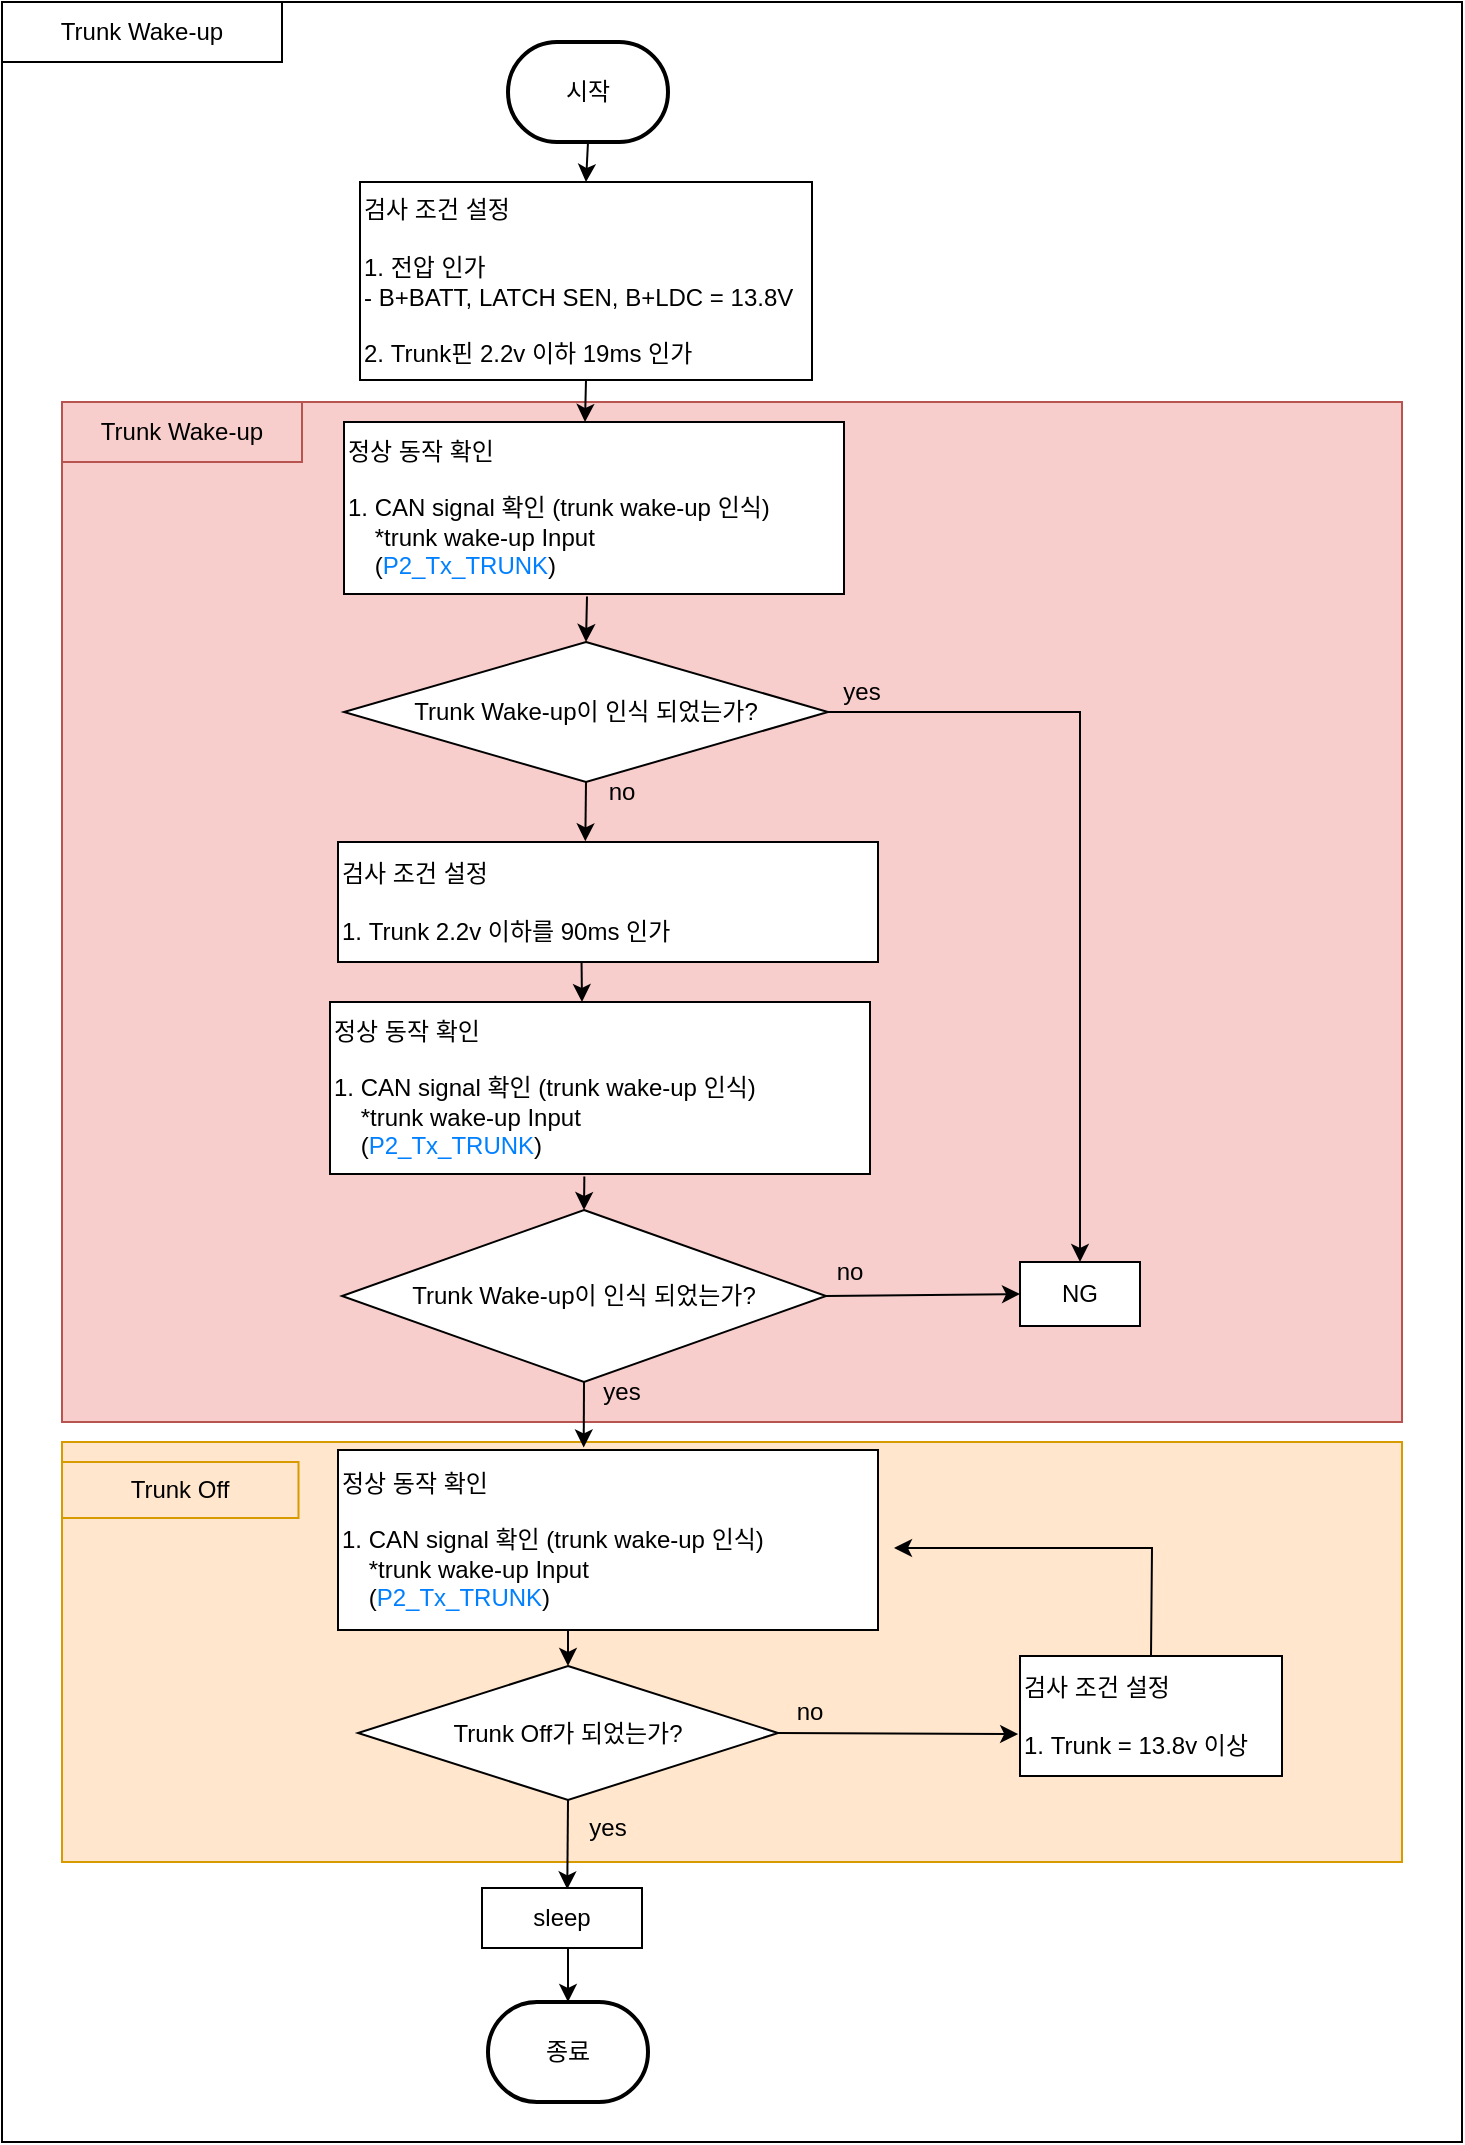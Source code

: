 <mxfile version="22.1.21" type="github">
  <diagram name="페이지-1" id="obiBgoJhXo5aXb0GnERu">
    <mxGraphModel dx="1569" dy="970" grid="1" gridSize="10" guides="1" tooltips="1" connect="1" arrows="1" fold="1" page="1" pageScale="1" pageWidth="827" pageHeight="1169" math="0" shadow="0">
      <root>
        <mxCell id="0" />
        <mxCell id="1" parent="0" />
        <mxCell id="ZBejDf4waIo4YSwSh6Ry-65" value="" style="rounded=0;whiteSpace=wrap;html=1;" parent="1" vertex="1">
          <mxGeometry x="40" y="60" width="730" height="1070" as="geometry" />
        </mxCell>
        <mxCell id="ZBejDf4waIo4YSwSh6Ry-73" value="Trunk Wake-up" style="rounded=0;whiteSpace=wrap;html=1;" parent="1" vertex="1">
          <mxGeometry x="40" y="60" width="140" height="30" as="geometry" />
        </mxCell>
        <mxCell id="ZBejDf4waIo4YSwSh6Ry-118" value="" style="rounded=0;whiteSpace=wrap;html=1;fillColor=#f8cecc;strokeColor=#b85450;" parent="1" vertex="1">
          <mxGeometry x="70" y="260" width="670" height="510" as="geometry" />
        </mxCell>
        <mxCell id="ZBejDf4waIo4YSwSh6Ry-119" value="&lt;span style=&quot;color: rgb(0, 0, 0); font-family: Helvetica; font-size: 12px; font-style: normal; font-variant-ligatures: normal; font-variant-caps: normal; font-weight: 400; letter-spacing: normal; orphans: 2; text-align: center; text-indent: 0px; text-transform: none; widows: 2; word-spacing: 0px; -webkit-text-stroke-width: 0px; text-decoration-thickness: initial; text-decoration-style: initial; text-decoration-color: initial; float: none; display: inline !important;&quot;&gt;Trunk Wake-up&lt;br&gt;&lt;/span&gt;" style="rounded=0;whiteSpace=wrap;html=1;fillColor=#f8cecc;strokeColor=#b85450;fillStyle=solid;labelBackgroundColor=none;" parent="1" vertex="1">
          <mxGeometry x="70" y="260" width="120" height="30" as="geometry" />
        </mxCell>
        <mxCell id="ZBejDf4waIo4YSwSh6Ry-66" value="시작" style="strokeWidth=2;html=1;shape=mxgraph.flowchart.terminator;whiteSpace=wrap;" parent="1" vertex="1">
          <mxGeometry x="293" y="80" width="80" height="50" as="geometry" />
        </mxCell>
        <mxCell id="ZBejDf4waIo4YSwSh6Ry-68" value="검사 조건 설정&lt;br&gt;&lt;br&gt;1. 전압 인가&lt;br&gt;- B+BATT, LATCH SEN, B+LDC = 13.8V&lt;br&gt;&lt;br&gt;2.&amp;nbsp;Trunk핀 2.2v 이하&amp;nbsp;19ms 인가" style="rounded=0;whiteSpace=wrap;html=1;align=left;" parent="1" vertex="1">
          <mxGeometry x="219" y="150" width="226" height="99" as="geometry" />
        </mxCell>
        <mxCell id="ZBejDf4waIo4YSwSh6Ry-69" value="Trunk Wake-up이 인식 되었는가?" style="rhombus;whiteSpace=wrap;html=1;" parent="1" vertex="1">
          <mxGeometry x="211" y="380" width="242" height="70" as="geometry" />
        </mxCell>
        <mxCell id="ZBejDf4waIo4YSwSh6Ry-70" value="" style="endArrow=classic;html=1;rounded=0;entryX=0.5;entryY=0;entryDx=0;entryDy=0;exitX=0.486;exitY=1.015;exitDx=0;exitDy=0;exitPerimeter=0;" parent="1" source="ZBejDf4waIo4YSwSh6Ry-100" target="ZBejDf4waIo4YSwSh6Ry-69" edge="1">
          <mxGeometry width="50" height="50" relative="1" as="geometry">
            <mxPoint x="330" y="330" as="sourcePoint" />
            <mxPoint x="539" y="200" as="targetPoint" />
          </mxGeometry>
        </mxCell>
        <mxCell id="ZBejDf4waIo4YSwSh6Ry-71" value="" style="endArrow=classic;html=1;rounded=0;exitX=0.5;exitY=1;exitDx=0;exitDy=0;exitPerimeter=0;entryX=0.5;entryY=0;entryDx=0;entryDy=0;" parent="1" source="ZBejDf4waIo4YSwSh6Ry-66" target="ZBejDf4waIo4YSwSh6Ry-68" edge="1">
          <mxGeometry width="50" height="50" relative="1" as="geometry">
            <mxPoint x="59" y="180" as="sourcePoint" />
            <mxPoint x="109" y="130" as="targetPoint" />
          </mxGeometry>
        </mxCell>
        <mxCell id="ZBejDf4waIo4YSwSh6Ry-89" value="no" style="text;html=1;strokeColor=none;fillColor=none;align=center;verticalAlign=middle;whiteSpace=wrap;rounded=0;" parent="1" vertex="1">
          <mxGeometry x="320" y="440" width="60" height="30" as="geometry" />
        </mxCell>
        <mxCell id="ZBejDf4waIo4YSwSh6Ry-95" value="yes" style="text;html=1;strokeColor=none;fillColor=none;align=center;verticalAlign=middle;whiteSpace=wrap;rounded=0;" parent="1" vertex="1">
          <mxGeometry x="440" y="390" width="60" height="30" as="geometry" />
        </mxCell>
        <mxCell id="ZBejDf4waIo4YSwSh6Ry-96" value="" style="endArrow=classic;html=1;rounded=0;exitX=1;exitY=0.5;exitDx=0;exitDy=0;entryX=0.5;entryY=0;entryDx=0;entryDy=0;" parent="1" source="ZBejDf4waIo4YSwSh6Ry-69" target="ZBejDf4waIo4YSwSh6Ry-94" edge="1">
          <mxGeometry width="50" height="50" relative="1" as="geometry">
            <mxPoint x="568" y="414" as="sourcePoint" />
            <mxPoint x="618" y="364" as="targetPoint" />
            <Array as="points">
              <mxPoint x="579" y="415" />
            </Array>
          </mxGeometry>
        </mxCell>
        <mxCell id="ZBejDf4waIo4YSwSh6Ry-100" value="정상 동작 확인&lt;br&gt;&lt;br&gt;1. CAN signal 확인 (trunk wake-up 인식)&lt;br style=&quot;border-color: var(--border-color);&quot;&gt;&amp;nbsp; &amp;nbsp; *trunk wake-up&amp;nbsp;Input&amp;nbsp;&lt;br style=&quot;border-color: var(--border-color);&quot;&gt;&amp;nbsp; &amp;nbsp; (&lt;font style=&quot;border-color: var(--border-color);&quot; color=&quot;#007fff&quot;&gt;P2_Tx_TRUNK&lt;/font&gt;)" style="rounded=0;whiteSpace=wrap;html=1;align=left;" parent="1" vertex="1">
          <mxGeometry x="211" y="270" width="250" height="86" as="geometry" />
        </mxCell>
        <mxCell id="ZBejDf4waIo4YSwSh6Ry-101" value="" style="endArrow=classic;html=1;rounded=0;exitX=0.5;exitY=1;exitDx=0;exitDy=0;entryX=0.482;entryY=0;entryDx=0;entryDy=0;entryPerimeter=0;" parent="1" source="ZBejDf4waIo4YSwSh6Ry-68" target="ZBejDf4waIo4YSwSh6Ry-100" edge="1">
          <mxGeometry width="50" height="50" relative="1" as="geometry">
            <mxPoint x="520" y="230" as="sourcePoint" />
            <mxPoint x="570" y="180" as="targetPoint" />
          </mxGeometry>
        </mxCell>
        <mxCell id="ZBejDf4waIo4YSwSh6Ry-102" value="" style="endArrow=classic;html=1;rounded=0;exitX=0.5;exitY=1;exitDx=0;exitDy=0;entryX=0.458;entryY=-0.006;entryDx=0;entryDy=0;entryPerimeter=0;" parent="1" source="ZBejDf4waIo4YSwSh6Ry-69" target="ZBejDf4waIo4YSwSh6Ry-103" edge="1">
          <mxGeometry width="50" height="50" relative="1" as="geometry">
            <mxPoint x="490" y="490" as="sourcePoint" />
            <mxPoint x="329.23" y="468.376" as="targetPoint" />
          </mxGeometry>
        </mxCell>
        <mxCell id="ZBejDf4waIo4YSwSh6Ry-103" value="검사 조건 설정&lt;br&gt;&lt;br&gt;1. Trunk 2.2v 이하를&amp;nbsp;&lt;span style=&quot;text-align: center;&quot;&gt;90ms 인가&lt;/span&gt;" style="rounded=0;whiteSpace=wrap;html=1;align=left;" parent="1" vertex="1">
          <mxGeometry x="208" y="480" width="270" height="60" as="geometry" />
        </mxCell>
        <mxCell id="ZBejDf4waIo4YSwSh6Ry-120" value="" style="rounded=0;whiteSpace=wrap;html=1;fillColor=#ffe6cc;strokeColor=#d79b00;" parent="1" vertex="1">
          <mxGeometry x="70" y="780" width="670" height="210" as="geometry" />
        </mxCell>
        <mxCell id="ZBejDf4waIo4YSwSh6Ry-121" value="&lt;span style=&quot;color: rgb(0, 0, 0); font-family: Helvetica; font-size: 12px; font-style: normal; font-variant-ligatures: normal; font-variant-caps: normal; font-weight: 400; letter-spacing: normal; orphans: 2; text-align: center; text-indent: 0px; text-transform: none; widows: 2; word-spacing: 0px; -webkit-text-stroke-width: 0px; text-decoration-thickness: initial; text-decoration-style: initial; text-decoration-color: initial; float: none; display: inline !important;&quot;&gt;Trunk Off&lt;br&gt;&lt;/span&gt;" style="rounded=0;whiteSpace=wrap;html=1;fillColor=#ffe6cc;strokeColor=#d79b00;labelBackgroundColor=none;" parent="1" vertex="1">
          <mxGeometry x="70" y="790" width="118.25" height="28" as="geometry" />
        </mxCell>
        <mxCell id="ZBejDf4waIo4YSwSh6Ry-91" value="Trunk Wake-up이 인식 되었는가?" style="rhombus;whiteSpace=wrap;html=1;" parent="1" vertex="1">
          <mxGeometry x="210" y="664" width="242" height="86" as="geometry" />
        </mxCell>
        <mxCell id="ZBejDf4waIo4YSwSh6Ry-92" value="no" style="text;html=1;strokeColor=none;fillColor=none;align=center;verticalAlign=middle;whiteSpace=wrap;rounded=0;" parent="1" vertex="1">
          <mxGeometry x="434" y="680" width="60" height="30" as="geometry" />
        </mxCell>
        <mxCell id="ZBejDf4waIo4YSwSh6Ry-93" value="" style="endArrow=classic;html=1;rounded=0;exitX=0.451;exitY=0.995;exitDx=0;exitDy=0;exitPerimeter=0;" parent="1" source="ZBejDf4waIo4YSwSh6Ry-103" edge="1">
          <mxGeometry width="50" height="50" relative="1" as="geometry">
            <mxPoint x="330.3" y="622.62" as="sourcePoint" />
            <mxPoint x="330" y="560" as="targetPoint" />
          </mxGeometry>
        </mxCell>
        <mxCell id="ZBejDf4waIo4YSwSh6Ry-94" value="NG" style="rounded=0;whiteSpace=wrap;html=1;align=center;" parent="1" vertex="1">
          <mxGeometry x="549" y="690" width="60" height="32" as="geometry" />
        </mxCell>
        <mxCell id="ZBejDf4waIo4YSwSh6Ry-97" value="" style="endArrow=classic;html=1;rounded=0;exitX=1;exitY=0.5;exitDx=0;exitDy=0;entryX=0;entryY=0.5;entryDx=0;entryDy=0;" parent="1" source="ZBejDf4waIo4YSwSh6Ry-91" target="ZBejDf4waIo4YSwSh6Ry-94" edge="1">
          <mxGeometry width="50" height="50" relative="1" as="geometry">
            <mxPoint x="538" y="555" as="sourcePoint" />
            <mxPoint x="540" y="715" as="targetPoint" />
            <Array as="points" />
          </mxGeometry>
        </mxCell>
        <mxCell id="ZBejDf4waIo4YSwSh6Ry-105" value="종료" style="strokeWidth=2;html=1;shape=mxgraph.flowchart.terminator;whiteSpace=wrap;" parent="1" vertex="1">
          <mxGeometry x="283" y="1060" width="80" height="50" as="geometry" />
        </mxCell>
        <mxCell id="ZBejDf4waIo4YSwSh6Ry-106" value="Trunk&amp;nbsp;Off가 되었는가?" style="rhombus;whiteSpace=wrap;html=1;" parent="1" vertex="1">
          <mxGeometry x="218" y="892" width="210" height="67" as="geometry" />
        </mxCell>
        <mxCell id="ZBejDf4waIo4YSwSh6Ry-107" value="" style="endArrow=classic;html=1;rounded=0;exitX=0.5;exitY=1;exitDx=0;exitDy=0;entryX=0.5;entryY=0;entryDx=0;entryDy=0;" parent="1" target="ZBejDf4waIo4YSwSh6Ry-106" edge="1">
          <mxGeometry width="50" height="50" relative="1" as="geometry">
            <mxPoint x="323" y="843" as="sourcePoint" />
            <mxPoint x="529" y="803" as="targetPoint" />
          </mxGeometry>
        </mxCell>
        <mxCell id="ZBejDf4waIo4YSwSh6Ry-108" value="" style="endArrow=classic;html=1;rounded=0;exitX=0.5;exitY=1;exitDx=0;exitDy=0;entryX=0.5;entryY=0;entryDx=0;entryDy=0;entryPerimeter=0;" parent="1" target="ZBejDf4waIo4YSwSh6Ry-105" edge="1">
          <mxGeometry width="50" height="50" relative="1" as="geometry">
            <mxPoint x="323" y="1033" as="sourcePoint" />
            <mxPoint x="109" y="983" as="targetPoint" />
          </mxGeometry>
        </mxCell>
        <mxCell id="ZBejDf4waIo4YSwSh6Ry-109" value="검사 조건 설정&lt;br&gt;&lt;br&gt;1. Trunk = 13.8v 이상" style="rounded=0;whiteSpace=wrap;html=1;align=left;" parent="1" vertex="1">
          <mxGeometry x="549" y="887" width="131" height="60" as="geometry" />
        </mxCell>
        <mxCell id="ZBejDf4waIo4YSwSh6Ry-110" value="" style="endArrow=classic;html=1;rounded=0;exitX=1;exitY=0.5;exitDx=0;exitDy=0;entryX=-0.007;entryY=0.65;entryDx=0;entryDy=0;entryPerimeter=0;" parent="1" source="ZBejDf4waIo4YSwSh6Ry-106" target="ZBejDf4waIo4YSwSh6Ry-109" edge="1">
          <mxGeometry width="50" height="50" relative="1" as="geometry">
            <mxPoint x="559" y="862" as="sourcePoint" />
            <mxPoint x="609" y="812" as="targetPoint" />
          </mxGeometry>
        </mxCell>
        <mxCell id="ZBejDf4waIo4YSwSh6Ry-111" value="sleep" style="rounded=0;whiteSpace=wrap;html=1;align=center;" parent="1" vertex="1">
          <mxGeometry x="280" y="1003" width="80" height="30" as="geometry" />
        </mxCell>
        <mxCell id="ZBejDf4waIo4YSwSh6Ry-112" value="" style="endArrow=classic;html=1;rounded=0;exitX=0.5;exitY=1;exitDx=0;exitDy=0;entryX=0.533;entryY=0.022;entryDx=0;entryDy=0;entryPerimeter=0;" parent="1" source="ZBejDf4waIo4YSwSh6Ry-106" target="ZBejDf4waIo4YSwSh6Ry-111" edge="1">
          <mxGeometry width="50" height="50" relative="1" as="geometry">
            <mxPoint x="120" y="983" as="sourcePoint" />
            <mxPoint x="170" y="933" as="targetPoint" />
          </mxGeometry>
        </mxCell>
        <mxCell id="ZBejDf4waIo4YSwSh6Ry-113" value="yes" style="text;html=1;strokeColor=none;fillColor=none;align=center;verticalAlign=middle;whiteSpace=wrap;rounded=0;" parent="1" vertex="1">
          <mxGeometry x="313" y="958" width="60" height="30" as="geometry" />
        </mxCell>
        <mxCell id="ZBejDf4waIo4YSwSh6Ry-114" value="no" style="text;html=1;strokeColor=none;fillColor=none;align=center;verticalAlign=middle;whiteSpace=wrap;rounded=0;" parent="1" vertex="1">
          <mxGeometry x="414" y="900" width="60" height="30" as="geometry" />
        </mxCell>
        <mxCell id="ZBejDf4waIo4YSwSh6Ry-115" value="" style="endArrow=classic;html=1;rounded=0;exitX=0.5;exitY=0;exitDx=0;exitDy=0;" parent="1" source="ZBejDf4waIo4YSwSh6Ry-109" edge="1">
          <mxGeometry width="50" height="50" relative="1" as="geometry">
            <mxPoint x="684" y="883" as="sourcePoint" />
            <mxPoint x="486" y="833" as="targetPoint" />
            <Array as="points">
              <mxPoint x="615" y="833" />
            </Array>
          </mxGeometry>
        </mxCell>
        <mxCell id="ZBejDf4waIo4YSwSh6Ry-116" value="" style="endArrow=classic;html=1;rounded=0;entryX=0.455;entryY=-0.014;entryDx=0;entryDy=0;entryPerimeter=0;exitX=0.5;exitY=1;exitDx=0;exitDy=0;" parent="1" source="ZBejDf4waIo4YSwSh6Ry-91" target="ZBejDf4waIo4YSwSh6Ry-117" edge="1">
          <mxGeometry width="50" height="50" relative="1" as="geometry">
            <mxPoint x="330" y="764" as="sourcePoint" />
            <mxPoint x="331.56" y="783.7" as="targetPoint" />
          </mxGeometry>
        </mxCell>
        <mxCell id="ZBejDf4waIo4YSwSh6Ry-117" value="정상 동작 확인&lt;br&gt;&lt;br&gt;1. CAN signal 확인 (trunk wake-up 인식)&lt;br&gt;&amp;nbsp; &amp;nbsp; *trunk wake-up&amp;nbsp;Input&amp;nbsp;&lt;br&gt;&amp;nbsp; &amp;nbsp; (&lt;font color=&quot;#007fff&quot;&gt;P2_Tx_TRUNK&lt;/font&gt;)" style="rounded=0;whiteSpace=wrap;html=1;align=left;" parent="1" vertex="1">
          <mxGeometry x="208" y="784" width="270" height="90" as="geometry" />
        </mxCell>
        <mxCell id="jiloJv1bEFbKSHAcsWZZ-1" value="yes" style="text;html=1;strokeColor=none;fillColor=none;align=center;verticalAlign=middle;whiteSpace=wrap;rounded=0;" parent="1" vertex="1">
          <mxGeometry x="320" y="740" width="60" height="30" as="geometry" />
        </mxCell>
        <mxCell id="Yl4W_snT8nnCGwo_MNte-1" value="정상 동작 확인&lt;br&gt;&lt;br&gt;1. CAN signal 확인 (trunk wake-up 인식)&lt;br style=&quot;border-color: var(--border-color);&quot;&gt;&amp;nbsp; &amp;nbsp; *trunk wake-up&amp;nbsp;Input&amp;nbsp;&lt;br style=&quot;border-color: var(--border-color);&quot;&gt;&amp;nbsp; &amp;nbsp; (&lt;font style=&quot;border-color: var(--border-color);&quot; color=&quot;#007fff&quot;&gt;P2_Tx_TRUNK&lt;/font&gt;)" style="rounded=0;whiteSpace=wrap;html=1;align=left;" vertex="1" parent="1">
          <mxGeometry x="204" y="560" width="270" height="86" as="geometry" />
        </mxCell>
        <mxCell id="Yl4W_snT8nnCGwo_MNte-3" value="" style="endArrow=classic;html=1;rounded=0;exitX=0.471;exitY=1.014;exitDx=0;exitDy=0;exitPerimeter=0;entryX=0.5;entryY=0;entryDx=0;entryDy=0;" edge="1" parent="1" source="Yl4W_snT8nnCGwo_MNte-1" target="ZBejDf4waIo4YSwSh6Ry-91">
          <mxGeometry width="50" height="50" relative="1" as="geometry">
            <mxPoint x="340" y="550" as="sourcePoint" />
            <mxPoint x="340" y="567" as="targetPoint" />
          </mxGeometry>
        </mxCell>
      </root>
    </mxGraphModel>
  </diagram>
</mxfile>
